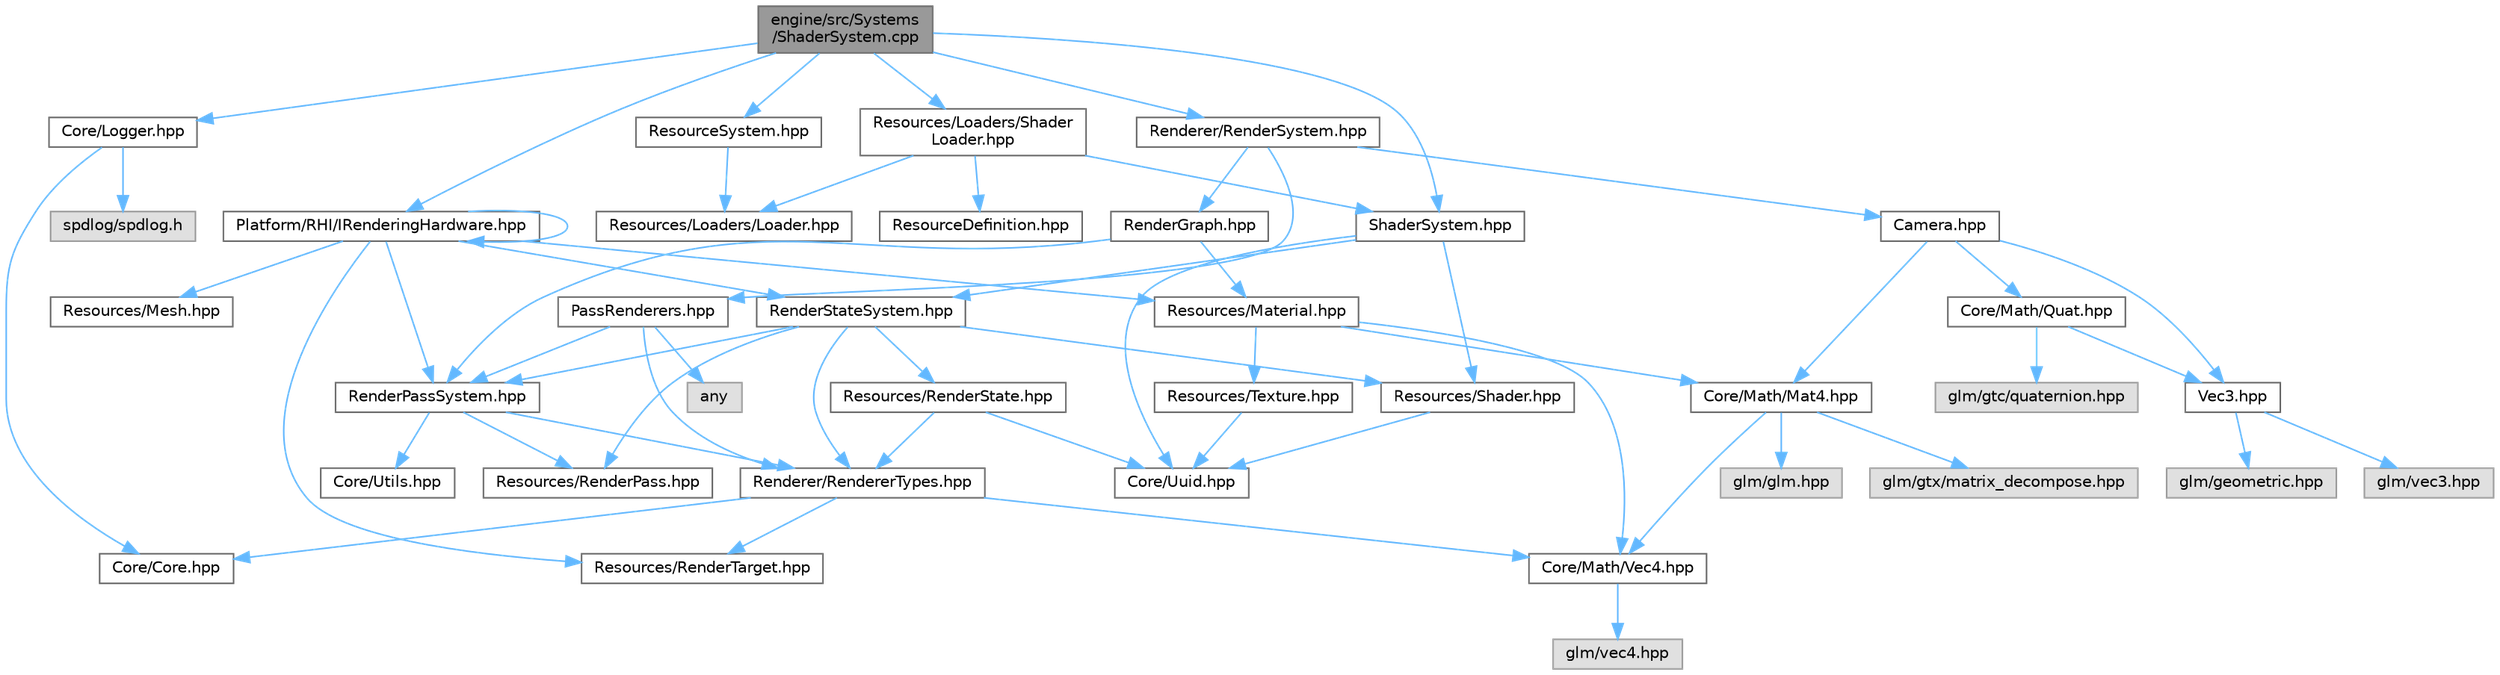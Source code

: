 digraph "engine/src/Systems/ShaderSystem.cpp"
{
 // LATEX_PDF_SIZE
  bgcolor="transparent";
  edge [fontname=Helvetica,fontsize=10,labelfontname=Helvetica,labelfontsize=10];
  node [fontname=Helvetica,fontsize=10,shape=box,height=0.2,width=0.4];
  Node1 [id="Node000001",label="engine/src/Systems\l/ShaderSystem.cpp",height=0.2,width=0.4,color="gray40", fillcolor="grey60", style="filled", fontcolor="black",tooltip=" "];
  Node1 -> Node2 [id="edge59_Node000001_Node000002",color="steelblue1",style="solid",tooltip=" "];
  Node2 [id="Node000002",label="ShaderSystem.hpp",height=0.2,width=0.4,color="grey40", fillcolor="white", style="filled",URL="$_shader_system_8hpp.html",tooltip=" "];
  Node2 -> Node3 [id="edge60_Node000002_Node000003",color="steelblue1",style="solid",tooltip=" "];
  Node3 [id="Node000003",label="RenderStateSystem.hpp",height=0.2,width=0.4,color="grey40", fillcolor="white", style="filled",URL="$_render_state_system_8hpp.html",tooltip=" "];
  Node3 -> Node4 [id="edge61_Node000003_Node000004",color="steelblue1",style="solid",tooltip=" "];
  Node4 [id="Node000004",label="RenderPassSystem.hpp",height=0.2,width=0.4,color="grey40", fillcolor="white", style="filled",URL="$_render_pass_system_8hpp.html",tooltip=" "];
  Node4 -> Node5 [id="edge62_Node000004_Node000005",color="steelblue1",style="solid",tooltip=" "];
  Node5 [id="Node000005",label="Core/Utils.hpp",height=0.2,width=0.4,color="grey40", fillcolor="white", style="filled",URL="$_utils_8hpp.html",tooltip=" "];
  Node4 -> Node6 [id="edge63_Node000004_Node000006",color="steelblue1",style="solid",tooltip=" "];
  Node6 [id="Node000006",label="Renderer/RendererTypes.hpp",height=0.2,width=0.4,color="grey40", fillcolor="white", style="filled",URL="$_renderer_types_8hpp.html",tooltip=" "];
  Node6 -> Node7 [id="edge64_Node000006_Node000007",color="steelblue1",style="solid",tooltip=" "];
  Node7 [id="Node000007",label="Core/Core.hpp",height=0.2,width=0.4,color="grey40", fillcolor="white", style="filled",URL="$_core_8hpp.html",tooltip=" "];
  Node6 -> Node8 [id="edge65_Node000006_Node000008",color="steelblue1",style="solid",tooltip=" "];
  Node8 [id="Node000008",label="Core/Math/Vec4.hpp",height=0.2,width=0.4,color="grey40", fillcolor="white", style="filled",URL="$_vec4_8hpp.html",tooltip=" "];
  Node8 -> Node9 [id="edge66_Node000008_Node000009",color="steelblue1",style="solid",tooltip=" "];
  Node9 [id="Node000009",label="glm/vec4.hpp",height=0.2,width=0.4,color="grey60", fillcolor="#E0E0E0", style="filled",tooltip=" "];
  Node6 -> Node10 [id="edge67_Node000006_Node000010",color="steelblue1",style="solid",tooltip=" "];
  Node10 [id="Node000010",label="Resources/RenderTarget.hpp",height=0.2,width=0.4,color="grey40", fillcolor="white", style="filled",URL="$_render_target_8hpp.html",tooltip=" "];
  Node4 -> Node11 [id="edge68_Node000004_Node000011",color="steelblue1",style="solid",tooltip=" "];
  Node11 [id="Node000011",label="Resources/RenderPass.hpp",height=0.2,width=0.4,color="grey40", fillcolor="white", style="filled",URL="$_render_pass_8hpp.html",tooltip=" "];
  Node3 -> Node6 [id="edge69_Node000003_Node000006",color="steelblue1",style="solid",tooltip=" "];
  Node3 -> Node11 [id="edge70_Node000003_Node000011",color="steelblue1",style="solid",tooltip=" "];
  Node3 -> Node12 [id="edge71_Node000003_Node000012",color="steelblue1",style="solid",tooltip=" "];
  Node12 [id="Node000012",label="Resources/RenderState.hpp",height=0.2,width=0.4,color="grey40", fillcolor="white", style="filled",URL="$_render_state_8hpp.html",tooltip=" "];
  Node12 -> Node13 [id="edge72_Node000012_Node000013",color="steelblue1",style="solid",tooltip=" "];
  Node13 [id="Node000013",label="Core/Uuid.hpp",height=0.2,width=0.4,color="grey40", fillcolor="white", style="filled",URL="$_uuid_8hpp.html",tooltip=" "];
  Node12 -> Node6 [id="edge73_Node000012_Node000006",color="steelblue1",style="solid",tooltip=" "];
  Node3 -> Node14 [id="edge74_Node000003_Node000014",color="steelblue1",style="solid",tooltip=" "];
  Node14 [id="Node000014",label="Resources/Shader.hpp",height=0.2,width=0.4,color="grey40", fillcolor="white", style="filled",URL="$_shader_8hpp.html",tooltip=" "];
  Node14 -> Node13 [id="edge75_Node000014_Node000013",color="steelblue1",style="solid",tooltip=" "];
  Node2 -> Node13 [id="edge76_Node000002_Node000013",color="steelblue1",style="solid",tooltip=" "];
  Node2 -> Node14 [id="edge77_Node000002_Node000014",color="steelblue1",style="solid",tooltip=" "];
  Node1 -> Node15 [id="edge78_Node000001_Node000015",color="steelblue1",style="solid",tooltip=" "];
  Node15 [id="Node000015",label="Core/Logger.hpp",height=0.2,width=0.4,color="grey40", fillcolor="white", style="filled",URL="$_logger_8hpp.html",tooltip=" "];
  Node15 -> Node16 [id="edge79_Node000015_Node000016",color="steelblue1",style="solid",tooltip=" "];
  Node16 [id="Node000016",label="spdlog/spdlog.h",height=0.2,width=0.4,color="grey60", fillcolor="#E0E0E0", style="filled",tooltip=" "];
  Node15 -> Node7 [id="edge80_Node000015_Node000007",color="steelblue1",style="solid",tooltip=" "];
  Node1 -> Node17 [id="edge81_Node000001_Node000017",color="steelblue1",style="solid",tooltip=" "];
  Node17 [id="Node000017",label="Platform/RHI/IRenderingHardware.hpp",height=0.2,width=0.4,color="grey40", fillcolor="white", style="filled",URL="$_i_rendering_hardware_8hpp.html",tooltip=" "];
  Node17 -> Node17 [id="edge82_Node000017_Node000017",color="steelblue1",style="solid",tooltip=" "];
  Node17 -> Node18 [id="edge83_Node000017_Node000018",color="steelblue1",style="solid",tooltip=" "];
  Node18 [id="Node000018",label="Resources/Material.hpp",height=0.2,width=0.4,color="grey40", fillcolor="white", style="filled",URL="$_material_8hpp.html",tooltip=" "];
  Node18 -> Node19 [id="edge84_Node000018_Node000019",color="steelblue1",style="solid",tooltip=" "];
  Node19 [id="Node000019",label="Core/Math/Mat4.hpp",height=0.2,width=0.4,color="grey40", fillcolor="white", style="filled",URL="$_mat4_8hpp.html",tooltip=" "];
  Node19 -> Node8 [id="edge85_Node000019_Node000008",color="steelblue1",style="solid",tooltip=" "];
  Node19 -> Node20 [id="edge86_Node000019_Node000020",color="steelblue1",style="solid",tooltip=" "];
  Node20 [id="Node000020",label="glm/glm.hpp",height=0.2,width=0.4,color="grey60", fillcolor="#E0E0E0", style="filled",tooltip=" "];
  Node19 -> Node21 [id="edge87_Node000019_Node000021",color="steelblue1",style="solid",tooltip=" "];
  Node21 [id="Node000021",label="glm/gtx/matrix_decompose.hpp",height=0.2,width=0.4,color="grey60", fillcolor="#E0E0E0", style="filled",tooltip=" "];
  Node18 -> Node8 [id="edge88_Node000018_Node000008",color="steelblue1",style="solid",tooltip=" "];
  Node18 -> Node22 [id="edge89_Node000018_Node000022",color="steelblue1",style="solid",tooltip=" "];
  Node22 [id="Node000022",label="Resources/Texture.hpp",height=0.2,width=0.4,color="grey40", fillcolor="white", style="filled",URL="$_texture_8hpp.html",tooltip=" "];
  Node22 -> Node13 [id="edge90_Node000022_Node000013",color="steelblue1",style="solid",tooltip=" "];
  Node17 -> Node23 [id="edge91_Node000017_Node000023",color="steelblue1",style="solid",tooltip=" "];
  Node23 [id="Node000023",label="Resources/Mesh.hpp",height=0.2,width=0.4,color="grey40", fillcolor="white", style="filled",URL="$_mesh_8hpp.html",tooltip=" "];
  Node17 -> Node10 [id="edge92_Node000017_Node000010",color="steelblue1",style="solid",tooltip=" "];
  Node17 -> Node4 [id="edge93_Node000017_Node000004",color="steelblue1",style="solid",tooltip=" "];
  Node17 -> Node3 [id="edge94_Node000017_Node000003",color="steelblue1",style="solid",tooltip=" "];
  Node1 -> Node24 [id="edge95_Node000001_Node000024",color="steelblue1",style="solid",tooltip=" "];
  Node24 [id="Node000024",label="ResourceSystem.hpp",height=0.2,width=0.4,color="grey40", fillcolor="white", style="filled",URL="$_resource_system_8hpp.html",tooltip=" "];
  Node24 -> Node25 [id="edge96_Node000024_Node000025",color="steelblue1",style="solid",tooltip=" "];
  Node25 [id="Node000025",label="Resources/Loaders/Loader.hpp",height=0.2,width=0.4,color="grey40", fillcolor="white", style="filled",URL="$_loader_8hpp.html",tooltip=" "];
  Node1 -> Node26 [id="edge97_Node000001_Node000026",color="steelblue1",style="solid",tooltip=" "];
  Node26 [id="Node000026",label="Renderer/RenderSystem.hpp",height=0.2,width=0.4,color="grey40", fillcolor="white", style="filled",URL="$_render_system_8hpp.html",tooltip=" "];
  Node26 -> Node27 [id="edge98_Node000026_Node000027",color="steelblue1",style="solid",tooltip=" "];
  Node27 [id="Node000027",label="Camera.hpp",height=0.2,width=0.4,color="grey40", fillcolor="white", style="filled",URL="$_camera_8hpp.html",tooltip=" "];
  Node27 -> Node19 [id="edge99_Node000027_Node000019",color="steelblue1",style="solid",tooltip=" "];
  Node27 -> Node28 [id="edge100_Node000027_Node000028",color="steelblue1",style="solid",tooltip=" "];
  Node28 [id="Node000028",label="Core/Math/Quat.hpp",height=0.2,width=0.4,color="grey40", fillcolor="white", style="filled",URL="$_quat_8hpp.html",tooltip=" "];
  Node28 -> Node29 [id="edge101_Node000028_Node000029",color="steelblue1",style="solid",tooltip=" "];
  Node29 [id="Node000029",label="Vec3.hpp",height=0.2,width=0.4,color="grey40", fillcolor="white", style="filled",URL="$_vec3_8hpp.html",tooltip=" "];
  Node29 -> Node30 [id="edge102_Node000029_Node000030",color="steelblue1",style="solid",tooltip=" "];
  Node30 [id="Node000030",label="glm/geometric.hpp",height=0.2,width=0.4,color="grey60", fillcolor="#E0E0E0", style="filled",tooltip=" "];
  Node29 -> Node31 [id="edge103_Node000029_Node000031",color="steelblue1",style="solid",tooltip=" "];
  Node31 [id="Node000031",label="glm/vec3.hpp",height=0.2,width=0.4,color="grey60", fillcolor="#E0E0E0", style="filled",tooltip=" "];
  Node28 -> Node32 [id="edge104_Node000028_Node000032",color="steelblue1",style="solid",tooltip=" "];
  Node32 [id="Node000032",label="glm/gtc/quaternion.hpp",height=0.2,width=0.4,color="grey60", fillcolor="#E0E0E0", style="filled",tooltip=" "];
  Node27 -> Node29 [id="edge105_Node000027_Node000029",color="steelblue1",style="solid",tooltip=" "];
  Node26 -> Node33 [id="edge106_Node000026_Node000033",color="steelblue1",style="solid",tooltip=" "];
  Node33 [id="Node000033",label="PassRenderers.hpp",height=0.2,width=0.4,color="grey40", fillcolor="white", style="filled",URL="$_pass_renderers_8hpp.html",tooltip=" "];
  Node33 -> Node34 [id="edge107_Node000033_Node000034",color="steelblue1",style="solid",tooltip=" "];
  Node34 [id="Node000034",label="any",height=0.2,width=0.4,color="grey60", fillcolor="#E0E0E0", style="filled",tooltip=" "];
  Node33 -> Node6 [id="edge108_Node000033_Node000006",color="steelblue1",style="solid",tooltip=" "];
  Node33 -> Node4 [id="edge109_Node000033_Node000004",color="steelblue1",style="solid",tooltip=" "];
  Node26 -> Node35 [id="edge110_Node000026_Node000035",color="steelblue1",style="solid",tooltip=" "];
  Node35 [id="Node000035",label="RenderGraph.hpp",height=0.2,width=0.4,color="grey40", fillcolor="white", style="filled",URL="$_render_graph_8hpp.html",tooltip=" "];
  Node35 -> Node18 [id="edge111_Node000035_Node000018",color="steelblue1",style="solid",tooltip=" "];
  Node35 -> Node4 [id="edge112_Node000035_Node000004",color="steelblue1",style="solid",tooltip=" "];
  Node1 -> Node36 [id="edge113_Node000001_Node000036",color="steelblue1",style="solid",tooltip=" "];
  Node36 [id="Node000036",label="Resources/Loaders/Shader\lLoader.hpp",height=0.2,width=0.4,color="grey40", fillcolor="white", style="filled",URL="$_shader_loader_8hpp.html",tooltip=" "];
  Node36 -> Node25 [id="edge114_Node000036_Node000025",color="steelblue1",style="solid",tooltip=" "];
  Node36 -> Node37 [id="edge115_Node000036_Node000037",color="steelblue1",style="solid",tooltip=" "];
  Node37 [id="Node000037",label="ResourceDefinition.hpp",height=0.2,width=0.4,color="grey40", fillcolor="white", style="filled",URL="$_resource_definition_8hpp.html",tooltip=" "];
  Node36 -> Node2 [id="edge116_Node000036_Node000002",color="steelblue1",style="solid",tooltip=" "];
}
